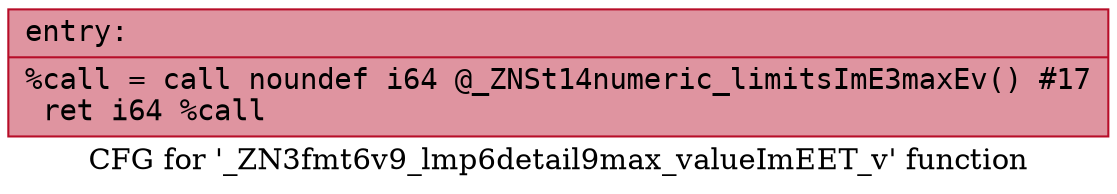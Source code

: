 digraph "CFG for '_ZN3fmt6v9_lmp6detail9max_valueImEET_v' function" {
	label="CFG for '_ZN3fmt6v9_lmp6detail9max_valueImEET_v' function";

	Node0x55fec2ff0bf0 [shape=record,color="#b70d28ff", style=filled, fillcolor="#b70d2870" fontname="Courier",label="{entry:\l|  %call = call noundef i64 @_ZNSt14numeric_limitsImE3maxEv() #17\l  ret i64 %call\l}"];
}
